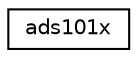 digraph "Graphical Class Hierarchy"
{
 // LATEX_PDF_SIZE
  edge [fontname="Helvetica",fontsize="10",labelfontname="Helvetica",labelfontsize="10"];
  node [fontname="Helvetica",fontsize="10",shape=record];
  rankdir="LR";
  Node0 [label="ads101x",height=0.2,width=0.4,color="black", fillcolor="white", style="filled",URL="$structads101x.html",tooltip="ADS101x/111x device descriptor."];
}
